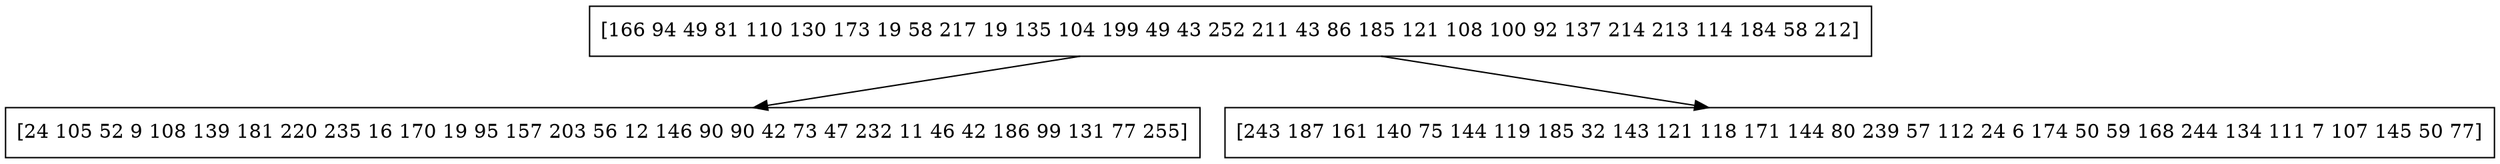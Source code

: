 digraph arbol{
  node [shape=record]
"[24 105 52 9 108 139 181 220 235 16 170 19 95 157 203 56 12 146 90 90 42 73 47 232 11 46 42 186 99 131 77 255]" [label="[24 105 52 9 108 139 181 220 235 16 170 19 95 157 203 56 12 146 90 90 42 73 47 232 11 46 42 186 99 131 77 255]"]
"[243 187 161 140 75 144 119 185 32 143 121 118 171 144 80 239 57 112 24 6 174 50 59 168 244 134 111 7 107 145 50 77]" [label="[243 187 161 140 75 144 119 185 32 143 121 118 171 144 80 239 57 112 24 6 174 50 59 168 244 134 111 7 107 145 50 77]"]
"[166 94 49 81 110 130 173 19 58 217 19 135 104 199 49 43 252 211 43 86 185 121 108 100 92 137 214 213 114 184 58 212]" [label="[166 94 49 81 110 130 173 19 58 217 19 135 104 199 49 43 252 211 43 86 185 121 108 100 92 137 214 213 114 184 58 212]"]
"[166 94 49 81 110 130 173 19 58 217 19 135 104 199 49 43 252 211 43 86 185 121 108 100 92 137 214 213 114 184 58 212]"->"[24 105 52 9 108 139 181 220 235 16 170 19 95 157 203 56 12 146 90 90 42 73 47 232 11 46 42 186 99 131 77 255]"
"[166 94 49 81 110 130 173 19 58 217 19 135 104 199 49 43 252 211 43 86 185 121 108 100 92 137 214 213 114 184 58 212]"->"[243 187 161 140 75 144 119 185 32 143 121 118 171 144 80 239 57 112 24 6 174 50 59 168 244 134 111 7 107 145 50 77]"
}